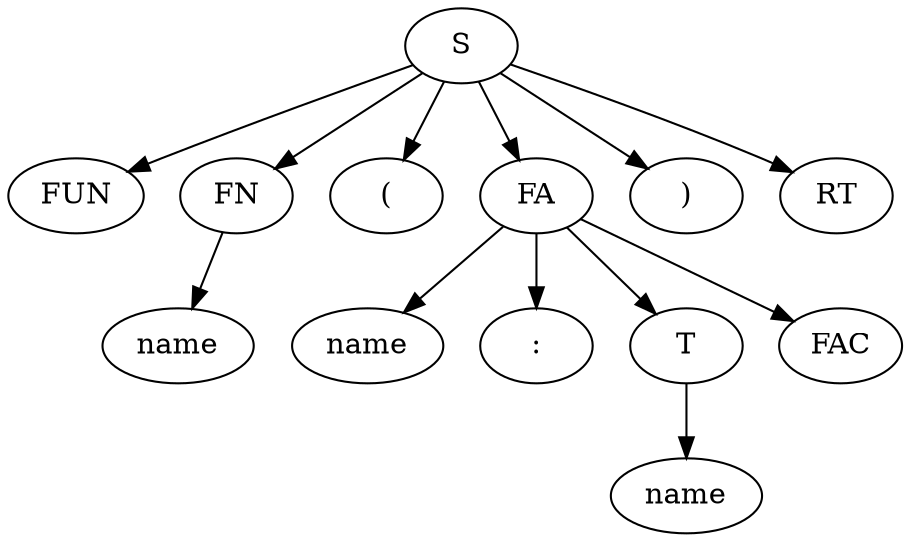 digraph ParserResult {
"NonTerminal[name=S]_60" [label="S"]
"Token{name='FUN', value='fun'}_48" [label="FUN"]
"NonTerminal[name=S]_60"->"Token{name='FUN', value='fun'}_48";
"Token{name='FUN', value='fun'}_48" [label="FUN"]
"NonTerminal[name=FN]_50" [label="FN"]
"NonTerminal[name=S]_60"->"NonTerminal[name=FN]_50";
"NonTerminal[name=FN]_50" [label="FN"]
"Token{name='name', value='a'}_49" [label="name"]
"NonTerminal[name=FN]_50"->"Token{name='name', value='a'}_49";
"Token{name='name', value='a'}_49" [label="name"]
"Token{name='(', value='('}_51" [label="("]
"NonTerminal[name=S]_60"->"Token{name='(', value='('}_51";
"Token{name='(', value='('}_51" [label="("]
"NonTerminal[name=FA]_57" [label="FA"]
"NonTerminal[name=S]_60"->"NonTerminal[name=FA]_57";
"NonTerminal[name=FA]_57" [label="FA"]
"Token{name='name', value='d'}_52" [label="name"]
"NonTerminal[name=FA]_57"->"Token{name='name', value='d'}_52";
"Token{name='name', value='d'}_52" [label="name"]
"Token{name=':', value=':'}_53" [label=":"]
"NonTerminal[name=FA]_57"->"Token{name=':', value=':'}_53";
"Token{name=':', value=':'}_53" [label=":"]
"NonTerminal[name=T]_55" [label="T"]
"NonTerminal[name=FA]_57"->"NonTerminal[name=T]_55";
"NonTerminal[name=T]_55" [label="T"]
"Token{name='name', value='Int'}_54" [label="name"]
"NonTerminal[name=T]_55"->"Token{name='name', value='Int'}_54";
"Token{name='name', value='Int'}_54" [label="name"]
"NonTerminal[name=FAC]_56" [label="FAC"]
"NonTerminal[name=FA]_57"->"NonTerminal[name=FAC]_56";
"NonTerminal[name=FAC]_56" [label="FAC"]
"Token{name=')', value=')'}_58" [label=")"]
"NonTerminal[name=S]_60"->"Token{name=')', value=')'}_58";
"Token{name=')', value=')'}_58" [label=")"]
"NonTerminal[name=RT]_59" [label="RT"]
"NonTerminal[name=S]_60"->"NonTerminal[name=RT]_59";
"NonTerminal[name=RT]_59" [label="RT"]
}